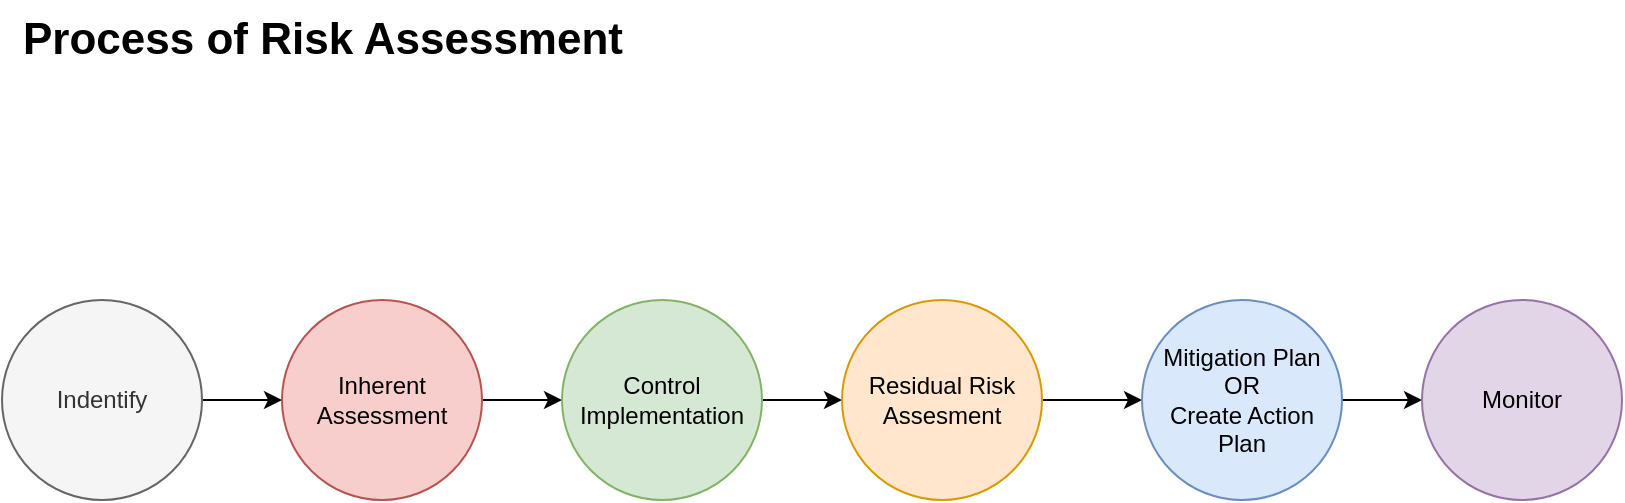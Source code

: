 <mxfile pages="2">
    <diagram name="Risk Assessment Process" id="15MNASfSljBvQMLX-rD_">
        <mxGraphModel dx="1002" dy="563" grid="1" gridSize="10" guides="1" tooltips="1" connect="1" arrows="1" fold="1" page="1" pageScale="1" pageWidth="827" pageHeight="1169" math="0" shadow="0">
            <root>
                <mxCell id="0"/>
                <mxCell id="1" parent="0"/>
                <mxCell id="Z48tQkrX5CJKN6qc_FY0-9" value="" style="edgeStyle=orthogonalEdgeStyle;rounded=0;orthogonalLoop=1;jettySize=auto;html=1;" parent="1" source="Z48tQkrX5CJKN6qc_FY0-1" target="Z48tQkrX5CJKN6qc_FY0-2" edge="1">
                    <mxGeometry relative="1" as="geometry"/>
                </mxCell>
                <UserObject label="Indentify" link="data:page/id,v3buDUtBPuDCYTwkxDMz" id="Z48tQkrX5CJKN6qc_FY0-1">
                    <mxCell style="ellipse;whiteSpace=wrap;html=1;aspect=fixed;fillColor=#f5f5f5;fontColor=#333333;strokeColor=#666666;" parent="1" vertex="1">
                        <mxGeometry x="9" y="240" width="100" height="100" as="geometry"/>
                    </mxCell>
                </UserObject>
                <mxCell id="Z48tQkrX5CJKN6qc_FY0-10" value="" style="edgeStyle=orthogonalEdgeStyle;rounded=0;orthogonalLoop=1;jettySize=auto;html=1;" parent="1" source="Z48tQkrX5CJKN6qc_FY0-2" target="Z48tQkrX5CJKN6qc_FY0-3" edge="1">
                    <mxGeometry relative="1" as="geometry"/>
                </mxCell>
                <mxCell id="Z48tQkrX5CJKN6qc_FY0-2" value="Inherent Assessment" style="ellipse;whiteSpace=wrap;html=1;aspect=fixed;fillColor=#f8cecc;strokeColor=#b85450;" parent="1" vertex="1">
                    <mxGeometry x="149" y="240" width="100" height="100" as="geometry"/>
                </mxCell>
                <mxCell id="Z48tQkrX5CJKN6qc_FY0-11" value="" style="edgeStyle=orthogonalEdgeStyle;rounded=0;orthogonalLoop=1;jettySize=auto;html=1;" parent="1" source="Z48tQkrX5CJKN6qc_FY0-3" target="Z48tQkrX5CJKN6qc_FY0-4" edge="1">
                    <mxGeometry relative="1" as="geometry"/>
                </mxCell>
                <mxCell id="Z48tQkrX5CJKN6qc_FY0-3" value="Control Implementation" style="ellipse;whiteSpace=wrap;html=1;aspect=fixed;fillColor=#d5e8d4;strokeColor=#82b366;" parent="1" vertex="1">
                    <mxGeometry x="289" y="240" width="100" height="100" as="geometry"/>
                </mxCell>
                <mxCell id="Z48tQkrX5CJKN6qc_FY0-12" value="" style="edgeStyle=orthogonalEdgeStyle;rounded=0;orthogonalLoop=1;jettySize=auto;html=1;" parent="1" source="Z48tQkrX5CJKN6qc_FY0-4" target="Z48tQkrX5CJKN6qc_FY0-5" edge="1">
                    <mxGeometry relative="1" as="geometry"/>
                </mxCell>
                <mxCell id="Z48tQkrX5CJKN6qc_FY0-4" value="Residual Risk&lt;br&gt;Assesment" style="ellipse;whiteSpace=wrap;html=1;aspect=fixed;fillColor=#ffe6cc;strokeColor=#d79b00;" parent="1" vertex="1">
                    <mxGeometry x="429" y="240" width="100" height="100" as="geometry"/>
                </mxCell>
                <mxCell id="Z48tQkrX5CJKN6qc_FY0-13" value="" style="edgeStyle=orthogonalEdgeStyle;rounded=0;orthogonalLoop=1;jettySize=auto;html=1;" parent="1" source="Z48tQkrX5CJKN6qc_FY0-5" target="Z48tQkrX5CJKN6qc_FY0-6" edge="1">
                    <mxGeometry relative="1" as="geometry"/>
                </mxCell>
                <mxCell id="Z48tQkrX5CJKN6qc_FY0-5" value="Mitigation Plan&lt;br&gt;OR&lt;br&gt;Create Action Plan" style="ellipse;whiteSpace=wrap;html=1;aspect=fixed;fillColor=#dae8fc;strokeColor=#6c8ebf;" parent="1" vertex="1">
                    <mxGeometry x="579" y="240" width="100" height="100" as="geometry"/>
                </mxCell>
                <mxCell id="Z48tQkrX5CJKN6qc_FY0-6" value="Monitor" style="ellipse;whiteSpace=wrap;html=1;aspect=fixed;fillColor=#e1d5e7;strokeColor=#9673a6;" parent="1" vertex="1">
                    <mxGeometry x="719" y="240" width="100" height="100" as="geometry"/>
                </mxCell>
                <mxCell id="75Bqbwj7MVuNlZierDvX-2" value="&lt;font style=&quot;font-size: 22px;&quot;&gt;&lt;b&gt;Process of Risk Assessment&lt;/b&gt;&lt;/font&gt;" style="text;html=1;align=center;verticalAlign=middle;resizable=0;points=[];autosize=1;strokeColor=none;fillColor=none;" parent="1" vertex="1">
                    <mxGeometry x="9" y="90" width="320" height="40" as="geometry"/>
                </mxCell>
            </root>
        </mxGraphModel>
    </diagram>
    <diagram id="v3buDUtBPuDCYTwkxDMz" name="Risk Identification Stage">
        <mxGraphModel dx="954" dy="536" grid="1" gridSize="10" guides="1" tooltips="1" connect="1" arrows="1" fold="1" page="1" pageScale="1" pageWidth="827" pageHeight="1169" math="0" shadow="0">
            <root>
                <mxCell id="0"/>
                <mxCell id="1" parent="0"/>
                <mxCell id="uFeJdkBYWcN1V2fYIJUP-1" value="&lt;b&gt;&lt;font style=&quot;font-size: 24px;&quot;&gt;Identify&lt;/font&gt;&lt;/b&gt;" style="text;html=1;align=center;verticalAlign=middle;resizable=0;points=[];autosize=1;strokeColor=none;fillColor=none;" parent="1" vertex="1">
                    <mxGeometry x="30" y="40" width="110" height="40" as="geometry"/>
                </mxCell>
                <mxCell id="fMBHeTYr3n7B6SUOA5rN-1" value="" style="swimlane;startSize=0;fontSize=24;" vertex="1" parent="1">
                    <mxGeometry x="40" y="80" width="760" height="520" as="geometry">
                        <mxRectangle x="40" y="80" width="50" height="40" as="alternateBounds"/>
                    </mxGeometry>
                </mxCell>
                <mxCell id="BUL69KtetxcrcClshWOw-1" value="&lt;div style=&quot;&quot;&gt;&lt;span style=&quot;font-size: 12px; background-color: initial;&quot;&gt;Entiy Dropdown&lt;/span&gt;&lt;/div&gt;" style="rounded=1;whiteSpace=wrap;html=1;fontSize=24;align=center;" vertex="1" parent="fMBHeTYr3n7B6SUOA5rN-1">
                    <mxGeometry x="30" y="40" width="140" height="40" as="geometry"/>
                </mxCell>
                <mxCell id="BUL69KtetxcrcClshWOw-7" value="Department Dropdown" style="rounded=1;whiteSpace=wrap;html=1;fontSize=12;" vertex="1" parent="fMBHeTYr3n7B6SUOA5rN-1">
                    <mxGeometry x="360" y="40" width="134" height="40" as="geometry"/>
                </mxCell>
                <mxCell id="BUL69KtetxcrcClshWOw-6" value="Group Dropdown" style="rounded=1;whiteSpace=wrap;html=1;fontSize=12;" vertex="1" parent="fMBHeTYr3n7B6SUOA5rN-1">
                    <mxGeometry x="190" y="40" width="144" height="40" as="geometry"/>
                </mxCell>
                <mxCell id="BUL69KtetxcrcClshWOw-8" value="Unit Dropdown&lt;br&gt;(if any)" style="rounded=1;whiteSpace=wrap;html=1;fontSize=12;" vertex="1" parent="fMBHeTYr3n7B6SUOA5rN-1">
                    <mxGeometry x="520" y="40" width="134" height="40" as="geometry"/>
                </mxCell>
                <mxCell id="BUL69KtetxcrcClshWOw-9" style="edgeStyle=none;html=1;exitX=0.75;exitY=1;exitDx=0;exitDy=0;entryX=0.714;entryY=0.75;entryDx=0;entryDy=0;entryPerimeter=0;fontSize=12;" edge="1" parent="fMBHeTYr3n7B6SUOA5rN-1" source="BUL69KtetxcrcClshWOw-1" target="BUL69KtetxcrcClshWOw-1">
                    <mxGeometry relative="1" as="geometry"/>
                </mxCell>
                <UserObject label="Upon Clicking on the filter button a modal Pop-up will be shown up , Which will show all the associated risk based on the choosen&amp;nbsp;&lt;br&gt;&lt;b&gt;Entity,Group, Department and Unit&lt;/b&gt;" link="data:page/id,BjAR7A-LRiYmfCkJhe-3" id="BUL69KtetxcrcClshWOw-10">
                    <mxCell style="rounded=0;whiteSpace=wrap;html=1;fontSize=12;" vertex="1" parent="fMBHeTYr3n7B6SUOA5rN-1">
                        <mxGeometry x="30" y="110" width="720" height="60" as="geometry"/>
                    </mxCell>
                </UserObject>
                <mxCell id="sW02iLDB-YwF7kZwF7Fw-1" style="edgeStyle=none;html=1;fontSize=16;entryX=0.946;entryY=-0.002;entryDx=0;entryDy=0;entryPerimeter=0;" edge="1" parent="fMBHeTYr3n7B6SUOA5rN-1" source="BUL69KtetxcrcClshWOw-12" target="BUL69KtetxcrcClshWOw-10">
                    <mxGeometry relative="1" as="geometry">
                        <mxPoint x="710" y="100" as="targetPoint"/>
                    </mxGeometry>
                </mxCell>
                <mxCell id="BUL69KtetxcrcClshWOw-12" value="Filter Risk" style="rounded=1;whiteSpace=wrap;html=1;fontSize=12;fillColor=#dae8fc;strokeColor=#6c8ebf;" vertex="1" parent="fMBHeTYr3n7B6SUOA5rN-1">
                    <mxGeometry x="670" y="40" width="80" height="40" as="geometry"/>
                </mxCell>
                <mxCell id="sW02iLDB-YwF7kZwF7Fw-2" value="Choosen Risk (R1)" style="rounded=1;whiteSpace=wrap;html=1;fontSize=14;" vertex="1" parent="fMBHeTYr3n7B6SUOA5rN-1">
                    <mxGeometry x="30" y="200" width="140" height="40" as="geometry"/>
                </mxCell>
                <mxCell id="sW02iLDB-YwF7kZwF7Fw-3" value="Risk Category Dropdown" style="rounded=1;whiteSpace=wrap;html=1;fontSize=14;" vertex="1" parent="fMBHeTYr3n7B6SUOA5rN-1">
                    <mxGeometry x="182" y="200" width="160" height="40" as="geometry"/>
                </mxCell>
            </root>
        </mxGraphModel>
    </diagram>
    <diagram id="BjAR7A-LRiYmfCkJhe-3" name="Risk Modal">
        <mxGraphModel dx="1002" dy="563" grid="1" gridSize="10" guides="1" tooltips="1" connect="1" arrows="1" fold="1" page="1" pageScale="1" pageWidth="850" pageHeight="1100" math="0" shadow="0">
            <root>
                <mxCell id="0"/>
                <mxCell id="1" parent="0"/>
                <mxCell id="TVmRiJIeiBGKK7X0j1Yd-26" value="Risk List" style="swimlane;whiteSpace=wrap;html=1;fontSize=12;startSize=23;" vertex="1" parent="1">
                    <mxGeometry x="40" y="40" width="750" height="440" as="geometry"/>
                </mxCell>
                <mxCell id="TVmRiJIeiBGKK7X0j1Yd-27" value="Assets" style="childLayout=tableLayout;recursiveResize=0;strokeColor=#C73500;fillColor=#fa6800;shadow=1;fontSize=12;fontColor=#000000;" vertex="1" parent="1">
                    <mxGeometry x="40" y="60" width="750" height="420" as="geometry"/>
                </mxCell>
                <mxCell id="TVmRiJIeiBGKK7X0j1Yd-28" style="shape=tableRow;horizontal=0;startSize=0;swimlaneHead=0;swimlaneBody=0;top=0;left=0;bottom=0;right=0;dropTarget=0;collapsible=0;recursiveResize=0;expand=0;fontStyle=0;strokeColor=inherit;fillColor=#ffffff;fontSize=12;" vertex="1" parent="TVmRiJIeiBGKK7X0j1Yd-27">
                    <mxGeometry width="750" height="87" as="geometry"/>
                </mxCell>
                <mxCell id="TVmRiJIeiBGKK7X0j1Yd-29" value="Risk Title" style="connectable=0;recursiveResize=0;strokeColor=inherit;fillColor=#A7C942;align=center;fontStyle=1;fontColor=#FFFFFF;html=1;fontSize=12;" vertex="1" parent="TVmRiJIeiBGKK7X0j1Yd-28">
                    <mxGeometry width="250" height="87" as="geometry">
                        <mxRectangle width="250" height="87" as="alternateBounds"/>
                    </mxGeometry>
                </mxCell>
                <mxCell id="TVmRiJIeiBGKK7X0j1Yd-30" value="Risk Description" style="connectable=0;recursiveResize=0;strokeColor=inherit;fillColor=#A7C942;align=center;fontStyle=1;fontColor=#FFFFFF;html=1;fontSize=12;" vertex="1" parent="TVmRiJIeiBGKK7X0j1Yd-28">
                    <mxGeometry x="250" width="250" height="87" as="geometry">
                        <mxRectangle width="250" height="87" as="alternateBounds"/>
                    </mxGeometry>
                </mxCell>
                <mxCell id="TVmRiJIeiBGKK7X0j1Yd-31" value="User Action" style="connectable=0;recursiveResize=0;strokeColor=inherit;fillColor=#A7C942;align=center;fontStyle=1;fontColor=#FFFFFF;html=1;fontSize=12;" vertex="1" parent="TVmRiJIeiBGKK7X0j1Yd-28">
                    <mxGeometry x="500" width="250" height="87" as="geometry">
                        <mxRectangle width="250" height="87" as="alternateBounds"/>
                    </mxGeometry>
                </mxCell>
                <mxCell id="TVmRiJIeiBGKK7X0j1Yd-32" value="" style="shape=tableRow;horizontal=0;startSize=0;swimlaneHead=0;swimlaneBody=0;top=0;left=0;bottom=0;right=0;dropTarget=0;collapsible=0;recursiveResize=0;expand=0;fontStyle=0;strokeColor=inherit;fillColor=#ffffff;fontSize=12;" vertex="1" parent="TVmRiJIeiBGKK7X0j1Yd-27">
                    <mxGeometry y="87" width="750" height="84" as="geometry"/>
                </mxCell>
                <mxCell id="TVmRiJIeiBGKK7X0j1Yd-33" value="RT1" style="connectable=0;recursiveResize=0;strokeColor=inherit;fillColor=inherit;align=center;whiteSpace=wrap;html=1;fontSize=12;" vertex="1" parent="TVmRiJIeiBGKK7X0j1Yd-32">
                    <mxGeometry width="250" height="84" as="geometry">
                        <mxRectangle width="250" height="84" as="alternateBounds"/>
                    </mxGeometry>
                </mxCell>
                <mxCell id="TVmRiJIeiBGKK7X0j1Yd-34" value="RD1" style="connectable=0;recursiveResize=0;strokeColor=inherit;fillColor=inherit;align=center;whiteSpace=wrap;html=1;fontSize=12;" vertex="1" parent="TVmRiJIeiBGKK7X0j1Yd-32">
                    <mxGeometry x="250" width="250" height="84" as="geometry">
                        <mxRectangle width="250" height="84" as="alternateBounds"/>
                    </mxGeometry>
                </mxCell>
                <mxCell id="TVmRiJIeiBGKK7X0j1Yd-35" value="" style="connectable=0;recursiveResize=0;strokeColor=inherit;fillColor=inherit;align=center;whiteSpace=wrap;html=1;fontSize=12;" vertex="1" parent="TVmRiJIeiBGKK7X0j1Yd-32">
                    <mxGeometry x="500" width="250" height="84" as="geometry">
                        <mxRectangle width="250" height="84" as="alternateBounds"/>
                    </mxGeometry>
                </mxCell>
                <mxCell id="TVmRiJIeiBGKK7X0j1Yd-36" value="" style="shape=tableRow;horizontal=0;startSize=0;swimlaneHead=0;swimlaneBody=0;top=0;left=0;bottom=0;right=0;dropTarget=0;collapsible=0;recursiveResize=0;expand=0;fontStyle=1;strokeColor=inherit;fillColor=#EAF2D3;fontSize=12;" vertex="1" parent="TVmRiJIeiBGKK7X0j1Yd-27">
                    <mxGeometry y="171" width="750" height="81" as="geometry"/>
                </mxCell>
                <mxCell id="TVmRiJIeiBGKK7X0j1Yd-37" value="RT2" style="connectable=0;recursiveResize=0;strokeColor=inherit;fillColor=inherit;whiteSpace=wrap;html=1;fontSize=12;" vertex="1" parent="TVmRiJIeiBGKK7X0j1Yd-36">
                    <mxGeometry width="250" height="81" as="geometry">
                        <mxRectangle width="250" height="81" as="alternateBounds"/>
                    </mxGeometry>
                </mxCell>
                <mxCell id="TVmRiJIeiBGKK7X0j1Yd-38" value="RD2" style="connectable=0;recursiveResize=0;strokeColor=inherit;fillColor=inherit;whiteSpace=wrap;html=1;fontSize=12;" vertex="1" parent="TVmRiJIeiBGKK7X0j1Yd-36">
                    <mxGeometry x="250" width="250" height="81" as="geometry">
                        <mxRectangle width="250" height="81" as="alternateBounds"/>
                    </mxGeometry>
                </mxCell>
                <mxCell id="TVmRiJIeiBGKK7X0j1Yd-39" value="" style="connectable=0;recursiveResize=0;strokeColor=inherit;fillColor=inherit;whiteSpace=wrap;html=1;fontSize=12;" vertex="1" parent="TVmRiJIeiBGKK7X0j1Yd-36">
                    <mxGeometry x="500" width="250" height="81" as="geometry">
                        <mxRectangle width="250" height="81" as="alternateBounds"/>
                    </mxGeometry>
                </mxCell>
                <mxCell id="TVmRiJIeiBGKK7X0j1Yd-40" value="" style="shape=tableRow;horizontal=0;startSize=0;swimlaneHead=0;swimlaneBody=0;top=0;left=0;bottom=0;right=0;dropTarget=0;collapsible=0;recursiveResize=0;expand=0;fontStyle=0;strokeColor=inherit;fillColor=#ffffff;fontSize=12;" vertex="1" parent="TVmRiJIeiBGKK7X0j1Yd-27">
                    <mxGeometry y="252" width="750" height="87" as="geometry"/>
                </mxCell>
                <mxCell id="TVmRiJIeiBGKK7X0j1Yd-41" value="RT3" style="connectable=0;recursiveResize=0;strokeColor=inherit;fillColor=inherit;fontStyle=0;align=center;whiteSpace=wrap;html=1;fontSize=12;" vertex="1" parent="TVmRiJIeiBGKK7X0j1Yd-40">
                    <mxGeometry width="250" height="87" as="geometry">
                        <mxRectangle width="250" height="87" as="alternateBounds"/>
                    </mxGeometry>
                </mxCell>
                <mxCell id="TVmRiJIeiBGKK7X0j1Yd-42" value="RD3" style="connectable=0;recursiveResize=0;strokeColor=inherit;fillColor=inherit;fontStyle=0;align=center;whiteSpace=wrap;html=1;fontSize=12;" vertex="1" parent="TVmRiJIeiBGKK7X0j1Yd-40">
                    <mxGeometry x="250" width="250" height="87" as="geometry">
                        <mxRectangle width="250" height="87" as="alternateBounds"/>
                    </mxGeometry>
                </mxCell>
                <mxCell id="TVmRiJIeiBGKK7X0j1Yd-43" value="" style="connectable=0;recursiveResize=0;strokeColor=inherit;fillColor=inherit;fontStyle=0;align=center;whiteSpace=wrap;html=1;fontSize=12;" vertex="1" parent="TVmRiJIeiBGKK7X0j1Yd-40">
                    <mxGeometry x="500" width="250" height="87" as="geometry">
                        <mxRectangle width="250" height="87" as="alternateBounds"/>
                    </mxGeometry>
                </mxCell>
                <mxCell id="TVmRiJIeiBGKK7X0j1Yd-44" value="" style="shape=tableRow;horizontal=0;startSize=0;swimlaneHead=0;swimlaneBody=0;top=0;left=0;bottom=0;right=0;dropTarget=0;collapsible=0;recursiveResize=0;expand=0;fontStyle=1;strokeColor=inherit;fillColor=#EAF2D3;fontSize=12;" vertex="1" parent="TVmRiJIeiBGKK7X0j1Yd-27">
                    <mxGeometry y="339" width="750" height="81" as="geometry"/>
                </mxCell>
                <mxCell id="TVmRiJIeiBGKK7X0j1Yd-45" value="RT(n)" style="connectable=0;recursiveResize=0;strokeColor=inherit;fillColor=inherit;whiteSpace=wrap;html=1;fontSize=12;" vertex="1" parent="TVmRiJIeiBGKK7X0j1Yd-44">
                    <mxGeometry width="250" height="81" as="geometry">
                        <mxRectangle width="250" height="81" as="alternateBounds"/>
                    </mxGeometry>
                </mxCell>
                <mxCell id="TVmRiJIeiBGKK7X0j1Yd-46" value="RD(n)" style="connectable=0;recursiveResize=0;strokeColor=inherit;fillColor=inherit;whiteSpace=wrap;html=1;fontSize=12;" vertex="1" parent="TVmRiJIeiBGKK7X0j1Yd-44">
                    <mxGeometry x="250" width="250" height="81" as="geometry">
                        <mxRectangle width="250" height="81" as="alternateBounds"/>
                    </mxGeometry>
                </mxCell>
                <mxCell id="TVmRiJIeiBGKK7X0j1Yd-47" value="" style="connectable=0;recursiveResize=0;strokeColor=inherit;fillColor=inherit;whiteSpace=wrap;html=1;fontSize=12;" vertex="1" parent="TVmRiJIeiBGKK7X0j1Yd-44">
                    <mxGeometry x="500" width="250" height="81" as="geometry">
                        <mxRectangle width="250" height="81" as="alternateBounds"/>
                    </mxGeometry>
                </mxCell>
                <mxCell id="TVmRiJIeiBGKK7X0j1Yd-49" value="&lt;b&gt;&lt;font style=&quot;font-size: 16px;&quot;&gt;** n = Any number on value&lt;/font&gt;&lt;/b&gt;" style="text;html=1;align=center;verticalAlign=middle;resizable=0;points=[];autosize=1;strokeColor=none;fillColor=none;fontSize=12;" vertex="1" parent="1">
                    <mxGeometry x="30" y="520" width="230" height="30" as="geometry"/>
                </mxCell>
                <mxCell id="TVmRiJIeiBGKK7X0j1Yd-50" value="Choose" style="rounded=1;whiteSpace=wrap;html=1;fontSize=16;fillColor=#dae8fc;strokeColor=#6c8ebf;gradientColor=#7ea6e0;" vertex="1" parent="1">
                    <mxGeometry x="630" y="180" width="70" height="31" as="geometry"/>
                </mxCell>
                <mxCell id="TVmRiJIeiBGKK7X0j1Yd-51" value="Choose" style="rounded=1;whiteSpace=wrap;html=1;fontSize=16;fillColor=#dae8fc;strokeColor=#6c8ebf;gradientColor=#7ea6e0;" vertex="1" parent="1">
                    <mxGeometry x="630" y="340" width="70" height="31" as="geometry"/>
                </mxCell>
                <mxCell id="TVmRiJIeiBGKK7X0j1Yd-52" value="Choose" style="rounded=1;whiteSpace=wrap;html=1;fontSize=16;fillColor=#dae8fc;strokeColor=#6c8ebf;gradientColor=#7ea6e0;" vertex="1" parent="1">
                    <mxGeometry x="630" y="420" width="70" height="31" as="geometry"/>
                </mxCell>
                <mxCell id="TVmRiJIeiBGKK7X0j1Yd-53" value="Choose" style="rounded=1;whiteSpace=wrap;html=1;fontSize=16;fillColor=#dae8fc;strokeColor=#6c8ebf;gradientColor=#7ea6e0;" vertex="1" parent="1">
                    <mxGeometry x="630" y="260" width="70" height="31" as="geometry"/>
                </mxCell>
            </root>
        </mxGraphModel>
    </diagram>
</mxfile>